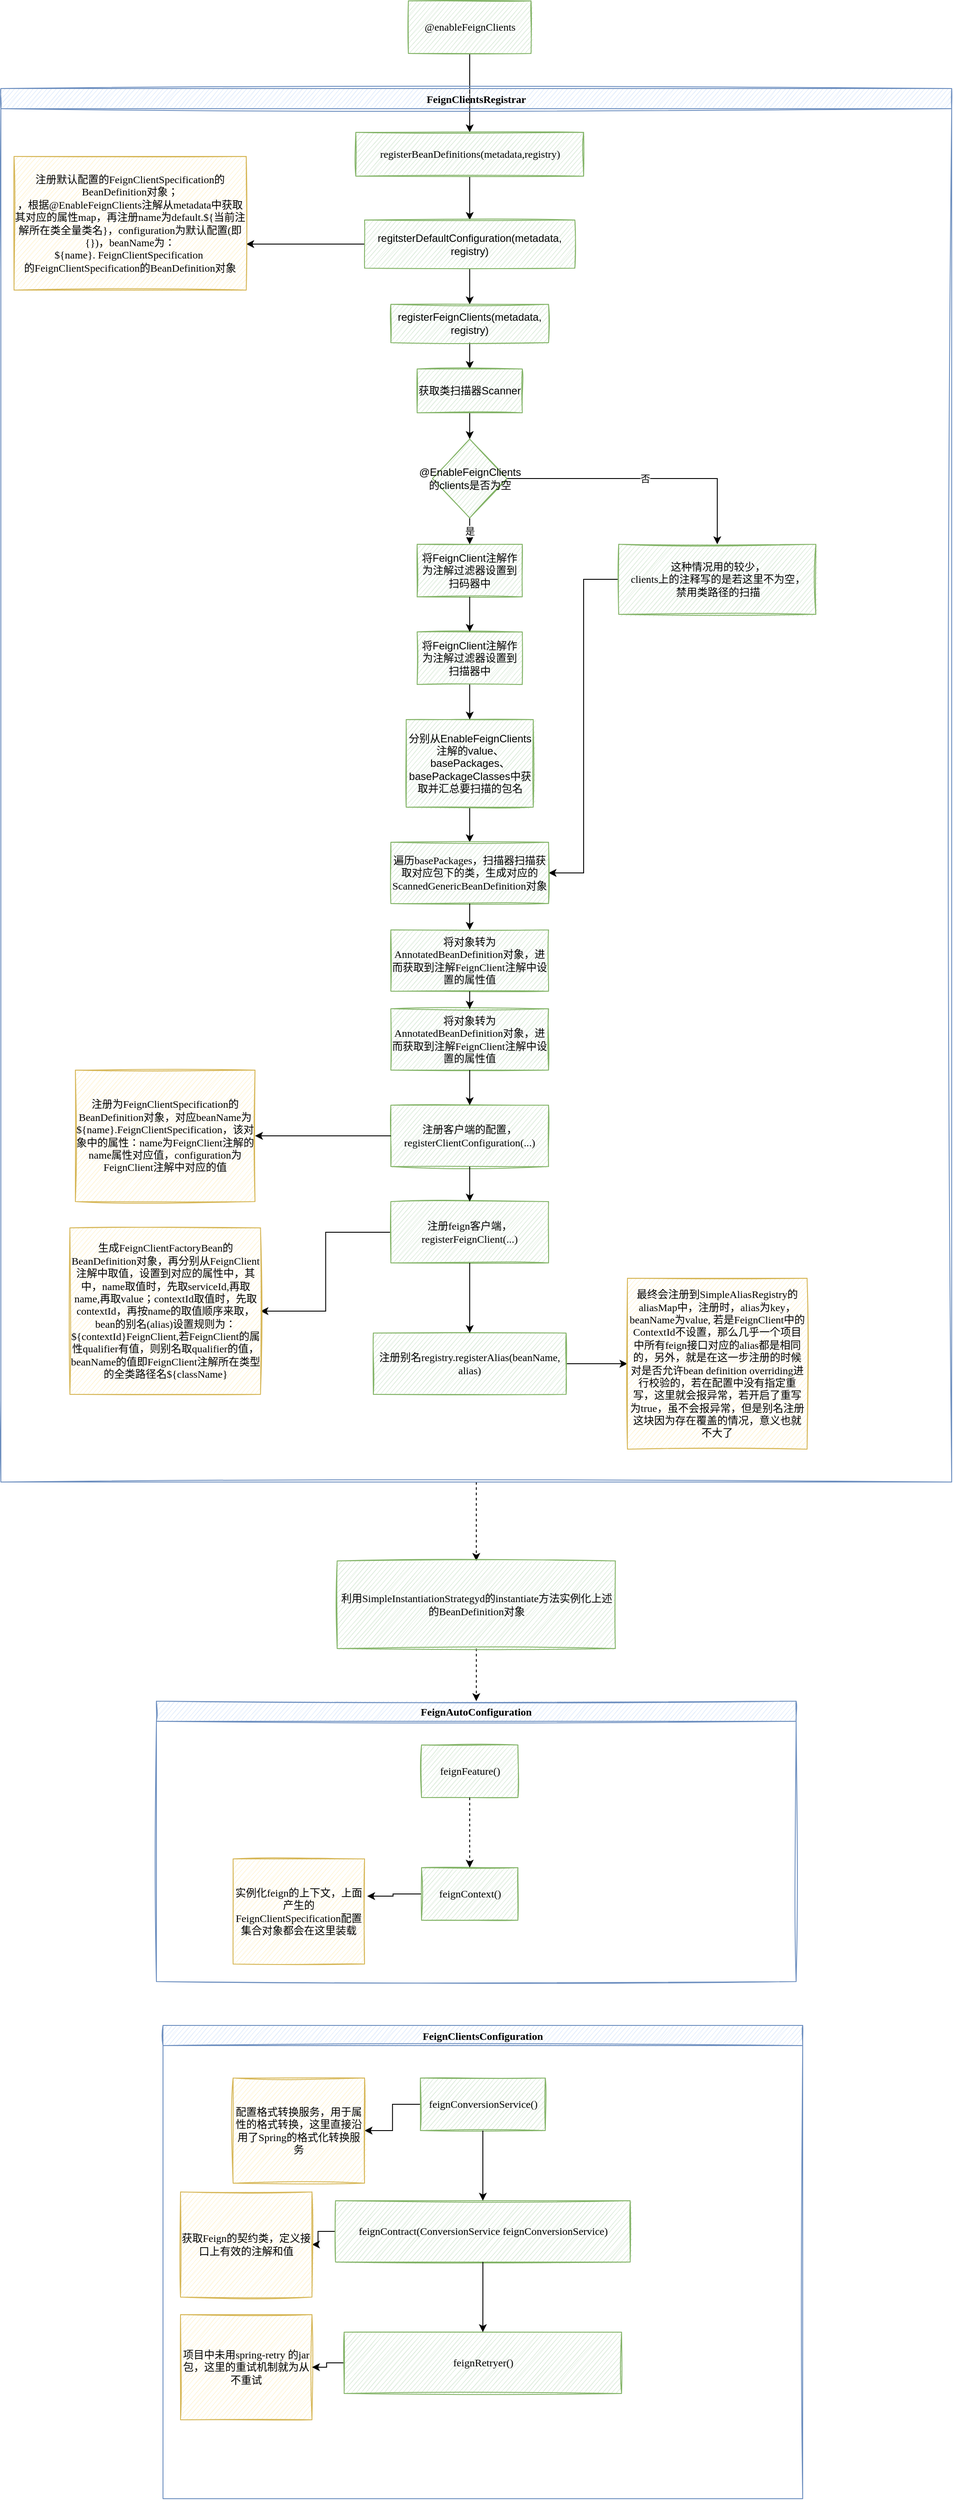 <mxfile version="17.4.6" type="github">
  <diagram id="6Govmc3wS_7p0buZzhA8" name="第 1 页">
    <mxGraphModel dx="1477" dy="709" grid="1" gridSize="10" guides="1" tooltips="1" connect="1" arrows="1" fold="1" page="0" pageScale="1" pageWidth="827" pageHeight="1169" math="0" shadow="0">
      <root>
        <mxCell id="0" />
        <mxCell id="1" parent="0" />
        <mxCell id="RWXPJWkoNP8diTqihZsk-3" value="" style="edgeStyle=orthogonalEdgeStyle;rounded=0;orthogonalLoop=1;jettySize=auto;html=1;" edge="1" parent="1" source="RWXPJWkoNP8diTqihZsk-1" target="RWXPJWkoNP8diTqihZsk-2">
          <mxGeometry relative="1" as="geometry" />
        </mxCell>
        <mxCell id="RWXPJWkoNP8diTqihZsk-1" value="&lt;font face=&quot;Comic Sans MS&quot;&gt;@enableFeignClients&lt;/font&gt;" style="html=1;sketch=1;fillColor=#d5e8d4;strokeColor=#82b366;" vertex="1" parent="1">
          <mxGeometry x="340" y="40" width="140" height="60" as="geometry" />
        </mxCell>
        <mxCell id="RWXPJWkoNP8diTqihZsk-5" value="" style="edgeStyle=orthogonalEdgeStyle;rounded=0;orthogonalLoop=1;jettySize=auto;html=1;" edge="1" parent="1" source="RWXPJWkoNP8diTqihZsk-2" target="RWXPJWkoNP8diTqihZsk-4">
          <mxGeometry relative="1" as="geometry" />
        </mxCell>
        <mxCell id="RWXPJWkoNP8diTqihZsk-2" value="&lt;font face=&quot;Comic Sans MS&quot;&gt;registerBeanDefinitions(metadata,registry)&lt;/font&gt;" style="html=1;sketch=1;fillColor=#d5e8d4;strokeColor=#82b366;" vertex="1" parent="1">
          <mxGeometry x="280" y="190" width="260" height="50" as="geometry" />
        </mxCell>
        <mxCell id="RWXPJWkoNP8diTqihZsk-7" value="" style="edgeStyle=orthogonalEdgeStyle;rounded=0;orthogonalLoop=1;jettySize=auto;html=1;" edge="1" parent="1" source="RWXPJWkoNP8diTqihZsk-4" target="RWXPJWkoNP8diTqihZsk-6">
          <mxGeometry relative="1" as="geometry" />
        </mxCell>
        <mxCell id="RWXPJWkoNP8diTqihZsk-10" style="edgeStyle=orthogonalEdgeStyle;rounded=0;orthogonalLoop=1;jettySize=auto;html=1;entryX=0;entryY=0;entryDx=265;entryDy=100;entryPerimeter=0;" edge="1" parent="1" source="RWXPJWkoNP8diTqihZsk-4" target="RWXPJWkoNP8diTqihZsk-9">
          <mxGeometry relative="1" as="geometry" />
        </mxCell>
        <mxCell id="RWXPJWkoNP8diTqihZsk-4" value="regitsterDefaultConfiguration(metadata, registry)" style="whiteSpace=wrap;html=1;fillColor=#d5e8d4;strokeColor=#82b366;sketch=1;" vertex="1" parent="1">
          <mxGeometry x="290" y="290" width="240" height="55" as="geometry" />
        </mxCell>
        <mxCell id="RWXPJWkoNP8diTqihZsk-49" style="edgeStyle=orthogonalEdgeStyle;rounded=0;orthogonalLoop=1;jettySize=auto;html=1;entryX=0.5;entryY=0;entryDx=0;entryDy=0;dashed=1;" edge="1" parent="1" source="RWXPJWkoNP8diTqihZsk-8" target="RWXPJWkoNP8diTqihZsk-48">
          <mxGeometry relative="1" as="geometry" />
        </mxCell>
        <mxCell id="RWXPJWkoNP8diTqihZsk-8" value="FeignClientsRegistrar" style="swimlane;sketch=1;fontFamily=Comic Sans MS;fillColor=#dae8fc;strokeColor=#6c8ebf;" vertex="1" parent="1">
          <mxGeometry x="-125" y="140" width="1085" height="1590" as="geometry" />
        </mxCell>
        <mxCell id="RWXPJWkoNP8diTqihZsk-9" value="注册默认配置的FeignClientSpecification的BeanDefinition对象；&lt;br&gt;，根据@EnableFeignClients注解从metadata中获取其对应的属性map，再注册name为default.${当前注解所在类全量类名}，configuration为默认配置(即{})，beanName为：${name}.&amp;nbsp;FeignClientSpecification&amp;nbsp;&lt;br&gt;的FeignClientSpecification的BeanDefinition对象" style="shape=note;whiteSpace=wrap;html=1;backgroundOutline=1;darkOpacity=0.05;fontFamily=Comic Sans MS;size=0;sketch=1;fillColor=#fff2cc;strokeColor=#d6b656;" vertex="1" parent="RWXPJWkoNP8diTqihZsk-8">
          <mxGeometry x="15" y="77.5" width="265" height="152.5" as="geometry" />
        </mxCell>
        <mxCell id="RWXPJWkoNP8diTqihZsk-24" style="edgeStyle=orthogonalEdgeStyle;rounded=0;orthogonalLoop=1;jettySize=auto;html=1;entryX=0.5;entryY=0;entryDx=0;entryDy=0;" edge="1" parent="RWXPJWkoNP8diTqihZsk-8" source="RWXPJWkoNP8diTqihZsk-6" target="RWXPJWkoNP8diTqihZsk-11">
          <mxGeometry relative="1" as="geometry" />
        </mxCell>
        <mxCell id="RWXPJWkoNP8diTqihZsk-6" value="registerFeignClients(metadata, registry)" style="whiteSpace=wrap;html=1;fillColor=#d5e8d4;strokeColor=#82b366;sketch=1;" vertex="1" parent="RWXPJWkoNP8diTqihZsk-8">
          <mxGeometry x="445" y="246.25" width="180" height="43.75" as="geometry" />
        </mxCell>
        <mxCell id="RWXPJWkoNP8diTqihZsk-25" style="edgeStyle=orthogonalEdgeStyle;rounded=0;orthogonalLoop=1;jettySize=auto;html=1;entryX=0.5;entryY=0;entryDx=0;entryDy=0;" edge="1" parent="RWXPJWkoNP8diTqihZsk-8" source="RWXPJWkoNP8diTqihZsk-11" target="RWXPJWkoNP8diTqihZsk-19">
          <mxGeometry relative="1" as="geometry" />
        </mxCell>
        <mxCell id="RWXPJWkoNP8diTqihZsk-11" value="获取类扫描器Scanner" style="whiteSpace=wrap;html=1;fillColor=#d5e8d4;strokeColor=#82b366;sketch=1;" vertex="1" parent="RWXPJWkoNP8diTqihZsk-8">
          <mxGeometry x="475" y="320" width="120" height="50" as="geometry" />
        </mxCell>
        <mxCell id="RWXPJWkoNP8diTqihZsk-13" value="将FeignClient注解作为注解过滤器设置到扫码器中" style="whiteSpace=wrap;html=1;fillColor=#d5e8d4;strokeColor=#82b366;sketch=1;" vertex="1" parent="RWXPJWkoNP8diTqihZsk-8">
          <mxGeometry x="475" y="520" width="120" height="60" as="geometry" />
        </mxCell>
        <mxCell id="RWXPJWkoNP8diTqihZsk-15" value="将FeignClient注解作为注解过滤器设置到扫描器中" style="whiteSpace=wrap;html=1;fillColor=#d5e8d4;strokeColor=#82b366;sketch=1;" vertex="1" parent="RWXPJWkoNP8diTqihZsk-8">
          <mxGeometry x="475" y="620" width="120" height="60" as="geometry" />
        </mxCell>
        <mxCell id="RWXPJWkoNP8diTqihZsk-16" value="" style="edgeStyle=orthogonalEdgeStyle;rounded=0;orthogonalLoop=1;jettySize=auto;html=1;" edge="1" parent="RWXPJWkoNP8diTqihZsk-8" source="RWXPJWkoNP8diTqihZsk-13" target="RWXPJWkoNP8diTqihZsk-15">
          <mxGeometry relative="1" as="geometry" />
        </mxCell>
        <mxCell id="RWXPJWkoNP8diTqihZsk-29" style="edgeStyle=orthogonalEdgeStyle;rounded=0;orthogonalLoop=1;jettySize=auto;html=1;entryX=0.5;entryY=0;entryDx=0;entryDy=0;" edge="1" parent="RWXPJWkoNP8diTqihZsk-8" source="RWXPJWkoNP8diTqihZsk-17" target="RWXPJWkoNP8diTqihZsk-28">
          <mxGeometry relative="1" as="geometry" />
        </mxCell>
        <mxCell id="RWXPJWkoNP8diTqihZsk-17" value="分别从EnableFeignClients注解的value、basePackages、basePackageClasses中获取并汇总要扫描的包名" style="whiteSpace=wrap;html=1;fillColor=#d5e8d4;strokeColor=#82b366;sketch=1;" vertex="1" parent="RWXPJWkoNP8diTqihZsk-8">
          <mxGeometry x="462.5" y="720" width="145" height="100" as="geometry" />
        </mxCell>
        <mxCell id="RWXPJWkoNP8diTqihZsk-18" value="" style="edgeStyle=orthogonalEdgeStyle;rounded=0;orthogonalLoop=1;jettySize=auto;html=1;" edge="1" parent="RWXPJWkoNP8diTqihZsk-8" source="RWXPJWkoNP8diTqihZsk-15" target="RWXPJWkoNP8diTqihZsk-17">
          <mxGeometry relative="1" as="geometry" />
        </mxCell>
        <mxCell id="RWXPJWkoNP8diTqihZsk-26" value="是" style="edgeStyle=orthogonalEdgeStyle;rounded=0;orthogonalLoop=1;jettySize=auto;html=1;entryX=0.5;entryY=0;entryDx=0;entryDy=0;" edge="1" parent="RWXPJWkoNP8diTqihZsk-8" source="RWXPJWkoNP8diTqihZsk-19" target="RWXPJWkoNP8diTqihZsk-13">
          <mxGeometry relative="1" as="geometry" />
        </mxCell>
        <mxCell id="RWXPJWkoNP8diTqihZsk-27" value="否" style="edgeStyle=orthogonalEdgeStyle;rounded=0;orthogonalLoop=1;jettySize=auto;html=1;entryX=0.5;entryY=0;entryDx=0;entryDy=0;" edge="1" parent="RWXPJWkoNP8diTqihZsk-8" source="RWXPJWkoNP8diTqihZsk-19" target="RWXPJWkoNP8diTqihZsk-22">
          <mxGeometry relative="1" as="geometry" />
        </mxCell>
        <mxCell id="RWXPJWkoNP8diTqihZsk-19" value="@EnableFeignClients的clients是否为空" style="rhombus;whiteSpace=wrap;html=1;fillColor=#d5e8d4;strokeColor=#82b366;sketch=1;" vertex="1" parent="RWXPJWkoNP8diTqihZsk-8">
          <mxGeometry x="492.5" y="400" width="85" height="90" as="geometry" />
        </mxCell>
        <mxCell id="RWXPJWkoNP8diTqihZsk-30" style="edgeStyle=orthogonalEdgeStyle;rounded=0;orthogonalLoop=1;jettySize=auto;html=1;entryX=1;entryY=0.5;entryDx=0;entryDy=0;" edge="1" parent="RWXPJWkoNP8diTqihZsk-8" source="RWXPJWkoNP8diTqihZsk-22" target="RWXPJWkoNP8diTqihZsk-28">
          <mxGeometry relative="1" as="geometry" />
        </mxCell>
        <mxCell id="RWXPJWkoNP8diTqihZsk-22" value="&lt;font face=&quot;Comic Sans MS&quot;&gt;这种情况用的较少，&lt;br&gt;clients上的注释写的是若这里不为空，&lt;br&gt;禁用类路径的扫描&lt;/font&gt;" style="html=1;sketch=1;fillColor=#d5e8d4;strokeColor=#82b366;" vertex="1" parent="RWXPJWkoNP8diTqihZsk-8">
          <mxGeometry x="705" y="520" width="225" height="80" as="geometry" />
        </mxCell>
        <mxCell id="RWXPJWkoNP8diTqihZsk-28" value="&lt;font face=&quot;Comic Sans MS&quot;&gt;遍历basePackages，扫描器扫描获取对应包下的类，生成对应的ScannedGenericBeanDefinition对象&lt;/font&gt;" style="html=1;sketch=1;fillColor=#d5e8d4;strokeColor=#82b366;whiteSpace=wrap;" vertex="1" parent="RWXPJWkoNP8diTqihZsk-8">
          <mxGeometry x="445" y="860" width="180" height="70" as="geometry" />
        </mxCell>
        <mxCell id="RWXPJWkoNP8diTqihZsk-31" value="&lt;font face=&quot;Comic Sans MS&quot;&gt;将对象转为AnnotatedBeanDefinition对象，进而获取到注解FeignClient注解中设置的属性值&lt;/font&gt;" style="html=1;sketch=1;fillColor=#d5e8d4;strokeColor=#82b366;whiteSpace=wrap;" vertex="1" parent="RWXPJWkoNP8diTqihZsk-8">
          <mxGeometry x="445" y="960" width="180" height="70" as="geometry" />
        </mxCell>
        <mxCell id="RWXPJWkoNP8diTqihZsk-32" value="" style="edgeStyle=orthogonalEdgeStyle;rounded=0;orthogonalLoop=1;jettySize=auto;html=1;" edge="1" parent="RWXPJWkoNP8diTqihZsk-8" source="RWXPJWkoNP8diTqihZsk-28" target="RWXPJWkoNP8diTqihZsk-31">
          <mxGeometry relative="1" as="geometry" />
        </mxCell>
        <mxCell id="RWXPJWkoNP8diTqihZsk-33" value="&lt;font face=&quot;Comic Sans MS&quot;&gt;将对象转为AnnotatedBeanDefinition对象，进而获取到注解FeignClient注解中设置的属性值&lt;/font&gt;" style="html=1;sketch=1;fillColor=#d5e8d4;strokeColor=#82b366;whiteSpace=wrap;" vertex="1" parent="RWXPJWkoNP8diTqihZsk-8">
          <mxGeometry x="445" y="1050" width="180" height="70" as="geometry" />
        </mxCell>
        <mxCell id="RWXPJWkoNP8diTqihZsk-34" value="" style="edgeStyle=orthogonalEdgeStyle;rounded=0;orthogonalLoop=1;jettySize=auto;html=1;" edge="1" parent="RWXPJWkoNP8diTqihZsk-8" source="RWXPJWkoNP8diTqihZsk-31" target="RWXPJWkoNP8diTqihZsk-33">
          <mxGeometry relative="1" as="geometry" />
        </mxCell>
        <mxCell id="RWXPJWkoNP8diTqihZsk-35" value="&lt;font face=&quot;Comic Sans MS&quot;&gt;注册客户端的配置，registerClientConfiguration(...)&lt;/font&gt;" style="html=1;sketch=1;fillColor=#d5e8d4;strokeColor=#82b366;whiteSpace=wrap;" vertex="1" parent="RWXPJWkoNP8diTqihZsk-8">
          <mxGeometry x="445" y="1160" width="180" height="70" as="geometry" />
        </mxCell>
        <mxCell id="RWXPJWkoNP8diTqihZsk-36" value="" style="edgeStyle=orthogonalEdgeStyle;rounded=0;orthogonalLoop=1;jettySize=auto;html=1;" edge="1" parent="RWXPJWkoNP8diTqihZsk-8" source="RWXPJWkoNP8diTqihZsk-33" target="RWXPJWkoNP8diTqihZsk-35">
          <mxGeometry relative="1" as="geometry" />
        </mxCell>
        <mxCell id="RWXPJWkoNP8diTqihZsk-37" value="注册为FeignClientSpecification的BeanDefinition对象，对应beanName为${name}.FeignClientSpecification，该对象中的属性：name为FeignClient注解的name属性对应值，configuration为FeignClient注解中对应的值" style="shape=note;whiteSpace=wrap;html=1;backgroundOutline=1;darkOpacity=0.05;fontFamily=Comic Sans MS;size=0;sketch=1;fillColor=#fff2cc;strokeColor=#d6b656;" vertex="1" parent="RWXPJWkoNP8diTqihZsk-8">
          <mxGeometry x="85" y="1120" width="205" height="150" as="geometry" />
        </mxCell>
        <mxCell id="RWXPJWkoNP8diTqihZsk-38" style="edgeStyle=orthogonalEdgeStyle;rounded=0;orthogonalLoop=1;jettySize=auto;html=1;entryX=0;entryY=0;entryDx=205;entryDy=75;entryPerimeter=0;" edge="1" parent="RWXPJWkoNP8diTqihZsk-8" source="RWXPJWkoNP8diTqihZsk-35" target="RWXPJWkoNP8diTqihZsk-37">
          <mxGeometry relative="1" as="geometry">
            <mxPoint x="325" y="1195" as="targetPoint" />
          </mxGeometry>
        </mxCell>
        <mxCell id="RWXPJWkoNP8diTqihZsk-42" style="edgeStyle=orthogonalEdgeStyle;rounded=0;orthogonalLoop=1;jettySize=auto;html=1;" edge="1" parent="RWXPJWkoNP8diTqihZsk-8" source="RWXPJWkoNP8diTqihZsk-39" target="RWXPJWkoNP8diTqihZsk-41">
          <mxGeometry relative="1" as="geometry" />
        </mxCell>
        <mxCell id="RWXPJWkoNP8diTqihZsk-39" value="&lt;font face=&quot;Comic Sans MS&quot;&gt;注册feign客户端，registerFeignClient(...)&lt;/font&gt;" style="html=1;sketch=1;fillColor=#d5e8d4;strokeColor=#82b366;whiteSpace=wrap;" vertex="1" parent="RWXPJWkoNP8diTqihZsk-8">
          <mxGeometry x="445" y="1270" width="180" height="70" as="geometry" />
        </mxCell>
        <mxCell id="RWXPJWkoNP8diTqihZsk-40" value="" style="edgeStyle=orthogonalEdgeStyle;rounded=0;orthogonalLoop=1;jettySize=auto;html=1;" edge="1" parent="RWXPJWkoNP8diTqihZsk-8" source="RWXPJWkoNP8diTqihZsk-35" target="RWXPJWkoNP8diTqihZsk-39">
          <mxGeometry relative="1" as="geometry" />
        </mxCell>
        <mxCell id="RWXPJWkoNP8diTqihZsk-41" value="生成FeignClientFactoryBean的BeanDefinition对象，再分别从FeignClient注解中取值，设置到对应的属性中，其中，name取值时，先取serviceId,再取name,再取value；contextId取值时，先取contextId，再按name的取值顺序来取，bean的别名(alias)设置规则为：${contextId}FeignClient,若FeignClient的属性qualifier有值，则别名取qualifier的值，beanName的值即FeignClient注解所在类型的全类路径名${className}" style="shape=note;whiteSpace=wrap;html=1;backgroundOutline=1;darkOpacity=0.05;fontFamily=Comic Sans MS;size=0;sketch=1;fillColor=#fff2cc;strokeColor=#d6b656;" vertex="1" parent="RWXPJWkoNP8diTqihZsk-8">
          <mxGeometry x="78.75" y="1300" width="217.5" height="190" as="geometry" />
        </mxCell>
        <mxCell id="RWXPJWkoNP8diTqihZsk-47" style="edgeStyle=orthogonalEdgeStyle;rounded=0;orthogonalLoop=1;jettySize=auto;html=1;entryX=0;entryY=0.5;entryDx=0;entryDy=0;entryPerimeter=0;" edge="1" parent="RWXPJWkoNP8diTqihZsk-8" source="RWXPJWkoNP8diTqihZsk-44" target="RWXPJWkoNP8diTqihZsk-46">
          <mxGeometry relative="1" as="geometry" />
        </mxCell>
        <mxCell id="RWXPJWkoNP8diTqihZsk-44" value="&lt;font face=&quot;Comic Sans MS&quot;&gt;注册别名registry.registerAlias(beanName, alias)&lt;/font&gt;" style="html=1;sketch=1;fillColor=#d5e8d4;strokeColor=#82b366;whiteSpace=wrap;" vertex="1" parent="RWXPJWkoNP8diTqihZsk-8">
          <mxGeometry x="425" y="1420" width="220" height="70" as="geometry" />
        </mxCell>
        <mxCell id="RWXPJWkoNP8diTqihZsk-45" value="" style="edgeStyle=orthogonalEdgeStyle;rounded=0;orthogonalLoop=1;jettySize=auto;html=1;" edge="1" parent="RWXPJWkoNP8diTqihZsk-8" source="RWXPJWkoNP8diTqihZsk-39" target="RWXPJWkoNP8diTqihZsk-44">
          <mxGeometry relative="1" as="geometry" />
        </mxCell>
        <mxCell id="RWXPJWkoNP8diTqihZsk-46" value="最终会注册到SimpleAliasRegistry的aliasMap中，注册时，alias为key，beanName为value, 若是FeignClient中的ContextId不设置，那么几乎一个项目中所有feign接口对应的alias都是相同的，另外，就是在这一步注册的时候对是否允许bean definition overriding进行校验的，若在配置中没有指定重写，这里就会报异常，若开启了重写为true，虽不会报异常，但是别名注册这块因为存在覆盖的情况，意义也就不大了" style="shape=note;whiteSpace=wrap;html=1;backgroundOutline=1;darkOpacity=0.05;fontFamily=Comic Sans MS;size=0;sketch=1;fillColor=#fff2cc;strokeColor=#d6b656;" vertex="1" parent="RWXPJWkoNP8diTqihZsk-8">
          <mxGeometry x="715" y="1357.5" width="205" height="195" as="geometry" />
        </mxCell>
        <mxCell id="RWXPJWkoNP8diTqihZsk-50" style="edgeStyle=orthogonalEdgeStyle;rounded=0;orthogonalLoop=1;jettySize=auto;html=1;dashed=1;" edge="1" parent="1" source="RWXPJWkoNP8diTqihZsk-48" target="RWXPJWkoNP8diTqihZsk-51">
          <mxGeometry relative="1" as="geometry">
            <mxPoint x="417.5" y="2030" as="targetPoint" />
          </mxGeometry>
        </mxCell>
        <mxCell id="RWXPJWkoNP8diTqihZsk-48" value="&lt;font face=&quot;Comic Sans MS&quot;&gt;利用SimpleInstantiationStrategyd的instantiate方法实例化上述的BeanDefinition对象&lt;/font&gt;" style="html=1;sketch=1;fillColor=#d5e8d4;strokeColor=#82b366;whiteSpace=wrap;" vertex="1" parent="1">
          <mxGeometry x="258.75" y="1820" width="317.5" height="100" as="geometry" />
        </mxCell>
        <mxCell id="RWXPJWkoNP8diTqihZsk-51" value="FeignAutoConfiguration" style="swimlane;sketch=1;fontFamily=Comic Sans MS;fillColor=#dae8fc;strokeColor=#6c8ebf;" vertex="1" parent="1">
          <mxGeometry x="52.5" y="1980" width="730" height="320" as="geometry" />
        </mxCell>
        <mxCell id="RWXPJWkoNP8diTqihZsk-52" value="&lt;font face=&quot;Comic Sans MS&quot;&gt;feignFeature()&lt;/font&gt;" style="html=1;sketch=1;fillColor=#d5e8d4;strokeColor=#82b366;" vertex="1" parent="RWXPJWkoNP8diTqihZsk-51">
          <mxGeometry x="302.5" y="50" width="110" height="60" as="geometry" />
        </mxCell>
        <mxCell id="RWXPJWkoNP8diTqihZsk-55" value="实例化feign的上下文，上面产生的FeignClientSpecification配置集合对象都会在这里装载" style="shape=note;whiteSpace=wrap;html=1;backgroundOutline=1;darkOpacity=0.05;fontFamily=Comic Sans MS;size=0;sketch=1;fillColor=#fff2cc;strokeColor=#d6b656;" vertex="1" parent="RWXPJWkoNP8diTqihZsk-51">
          <mxGeometry x="87.5" y="180" width="150" height="120" as="geometry" />
        </mxCell>
        <mxCell id="RWXPJWkoNP8diTqihZsk-56" style="edgeStyle=orthogonalEdgeStyle;rounded=0;orthogonalLoop=1;jettySize=auto;html=1;entryX=1.02;entryY=0.354;entryDx=0;entryDy=0;entryPerimeter=0;" edge="1" parent="1" source="RWXPJWkoNP8diTqihZsk-53" target="RWXPJWkoNP8diTqihZsk-55">
          <mxGeometry relative="1" as="geometry" />
        </mxCell>
        <mxCell id="RWXPJWkoNP8diTqihZsk-53" value="&lt;font face=&quot;Comic Sans MS&quot;&gt;feignContext()&lt;/font&gt;" style="html=1;sketch=1;fillColor=#d5e8d4;strokeColor=#82b366;" vertex="1" parent="1">
          <mxGeometry x="355" y="2170" width="110" height="60" as="geometry" />
        </mxCell>
        <mxCell id="RWXPJWkoNP8diTqihZsk-54" value="" style="edgeStyle=orthogonalEdgeStyle;rounded=0;orthogonalLoop=1;jettySize=auto;html=1;dashed=1;" edge="1" parent="1" source="RWXPJWkoNP8diTqihZsk-52" target="RWXPJWkoNP8diTqihZsk-53">
          <mxGeometry relative="1" as="geometry" />
        </mxCell>
        <mxCell id="RWXPJWkoNP8diTqihZsk-57" value="FeignClientsConfiguration" style="swimlane;sketch=1;fontFamily=Comic Sans MS;fillColor=#dae8fc;strokeColor=#6c8ebf;" vertex="1" parent="1">
          <mxGeometry x="60" y="2350" width="730" height="540" as="geometry" />
        </mxCell>
        <mxCell id="RWXPJWkoNP8diTqihZsk-60" style="edgeStyle=orthogonalEdgeStyle;rounded=0;orthogonalLoop=1;jettySize=auto;html=1;" edge="1" parent="RWXPJWkoNP8diTqihZsk-57" source="RWXPJWkoNP8diTqihZsk-58" target="RWXPJWkoNP8diTqihZsk-59">
          <mxGeometry relative="1" as="geometry" />
        </mxCell>
        <mxCell id="RWXPJWkoNP8diTqihZsk-58" value="&lt;font face=&quot;Comic Sans MS&quot;&gt;feignConversionService()&lt;/font&gt;" style="html=1;sketch=1;fillColor=#d5e8d4;strokeColor=#82b366;" vertex="1" parent="RWXPJWkoNP8diTqihZsk-57">
          <mxGeometry x="293.75" y="60" width="142.5" height="60" as="geometry" />
        </mxCell>
        <mxCell id="RWXPJWkoNP8diTqihZsk-59" value="配置格式转换服务，用于属性的格式转换，这里直接沿用了Spring的格式化转换服务" style="shape=note;whiteSpace=wrap;html=1;backgroundOutline=1;darkOpacity=0.05;fontFamily=Comic Sans MS;size=0;sketch=1;fillColor=#fff2cc;strokeColor=#d6b656;" vertex="1" parent="RWXPJWkoNP8diTqihZsk-57">
          <mxGeometry x="80" y="60" width="150" height="120" as="geometry" />
        </mxCell>
        <mxCell id="RWXPJWkoNP8diTqihZsk-64" style="edgeStyle=orthogonalEdgeStyle;rounded=0;orthogonalLoop=1;jettySize=auto;html=1;" edge="1" parent="RWXPJWkoNP8diTqihZsk-57" source="RWXPJWkoNP8diTqihZsk-61" target="RWXPJWkoNP8diTqihZsk-63">
          <mxGeometry relative="1" as="geometry" />
        </mxCell>
        <mxCell id="RWXPJWkoNP8diTqihZsk-61" value="&lt;font face=&quot;Comic Sans MS&quot;&gt;feignContract(ConversionService feignConversionService)&lt;/font&gt;" style="html=1;sketch=1;fillColor=#d5e8d4;strokeColor=#82b366;" vertex="1" parent="RWXPJWkoNP8diTqihZsk-57">
          <mxGeometry x="196.88" y="200" width="336.25" height="70" as="geometry" />
        </mxCell>
        <mxCell id="RWXPJWkoNP8diTqihZsk-62" value="" style="edgeStyle=orthogonalEdgeStyle;rounded=0;orthogonalLoop=1;jettySize=auto;html=1;" edge="1" parent="RWXPJWkoNP8diTqihZsk-57" source="RWXPJWkoNP8diTqihZsk-58" target="RWXPJWkoNP8diTqihZsk-61">
          <mxGeometry relative="1" as="geometry" />
        </mxCell>
        <mxCell id="RWXPJWkoNP8diTqihZsk-63" value="获取Feign的契约类，定义接口上有效的注解和值" style="shape=note;whiteSpace=wrap;html=1;backgroundOutline=1;darkOpacity=0.05;fontFamily=Comic Sans MS;size=0;sketch=1;fillColor=#fff2cc;strokeColor=#d6b656;" vertex="1" parent="RWXPJWkoNP8diTqihZsk-57">
          <mxGeometry x="20" y="190" width="150" height="120" as="geometry" />
        </mxCell>
        <mxCell id="RWXPJWkoNP8diTqihZsk-67" value="项目中未用spring-retry 的jar包，这里的重试机制就为从不重试" style="shape=note;whiteSpace=wrap;html=1;backgroundOutline=1;darkOpacity=0.05;fontFamily=Comic Sans MS;size=0;sketch=1;fillColor=#fff2cc;strokeColor=#d6b656;" vertex="1" parent="RWXPJWkoNP8diTqihZsk-57">
          <mxGeometry x="20" y="330" width="150" height="120" as="geometry" />
        </mxCell>
        <mxCell id="RWXPJWkoNP8diTqihZsk-69" style="edgeStyle=orthogonalEdgeStyle;rounded=0;orthogonalLoop=1;jettySize=auto;html=1;entryX=0;entryY=0;entryDx=150;entryDy=60;entryPerimeter=0;" edge="1" parent="RWXPJWkoNP8diTqihZsk-57" source="RWXPJWkoNP8diTqihZsk-65" target="RWXPJWkoNP8diTqihZsk-67">
          <mxGeometry relative="1" as="geometry" />
        </mxCell>
        <mxCell id="RWXPJWkoNP8diTqihZsk-65" value="&lt;font face=&quot;Comic Sans MS&quot;&gt;feignRetryer()&lt;/font&gt;" style="html=1;sketch=1;fillColor=#d5e8d4;strokeColor=#82b366;" vertex="1" parent="RWXPJWkoNP8diTqihZsk-57">
          <mxGeometry x="206.72" y="350" width="316.56" height="70" as="geometry" />
        </mxCell>
        <mxCell id="RWXPJWkoNP8diTqihZsk-66" value="" style="edgeStyle=orthogonalEdgeStyle;rounded=0;orthogonalLoop=1;jettySize=auto;html=1;" edge="1" parent="RWXPJWkoNP8diTqihZsk-57" source="RWXPJWkoNP8diTqihZsk-61" target="RWXPJWkoNP8diTqihZsk-65">
          <mxGeometry relative="1" as="geometry" />
        </mxCell>
      </root>
    </mxGraphModel>
  </diagram>
</mxfile>
